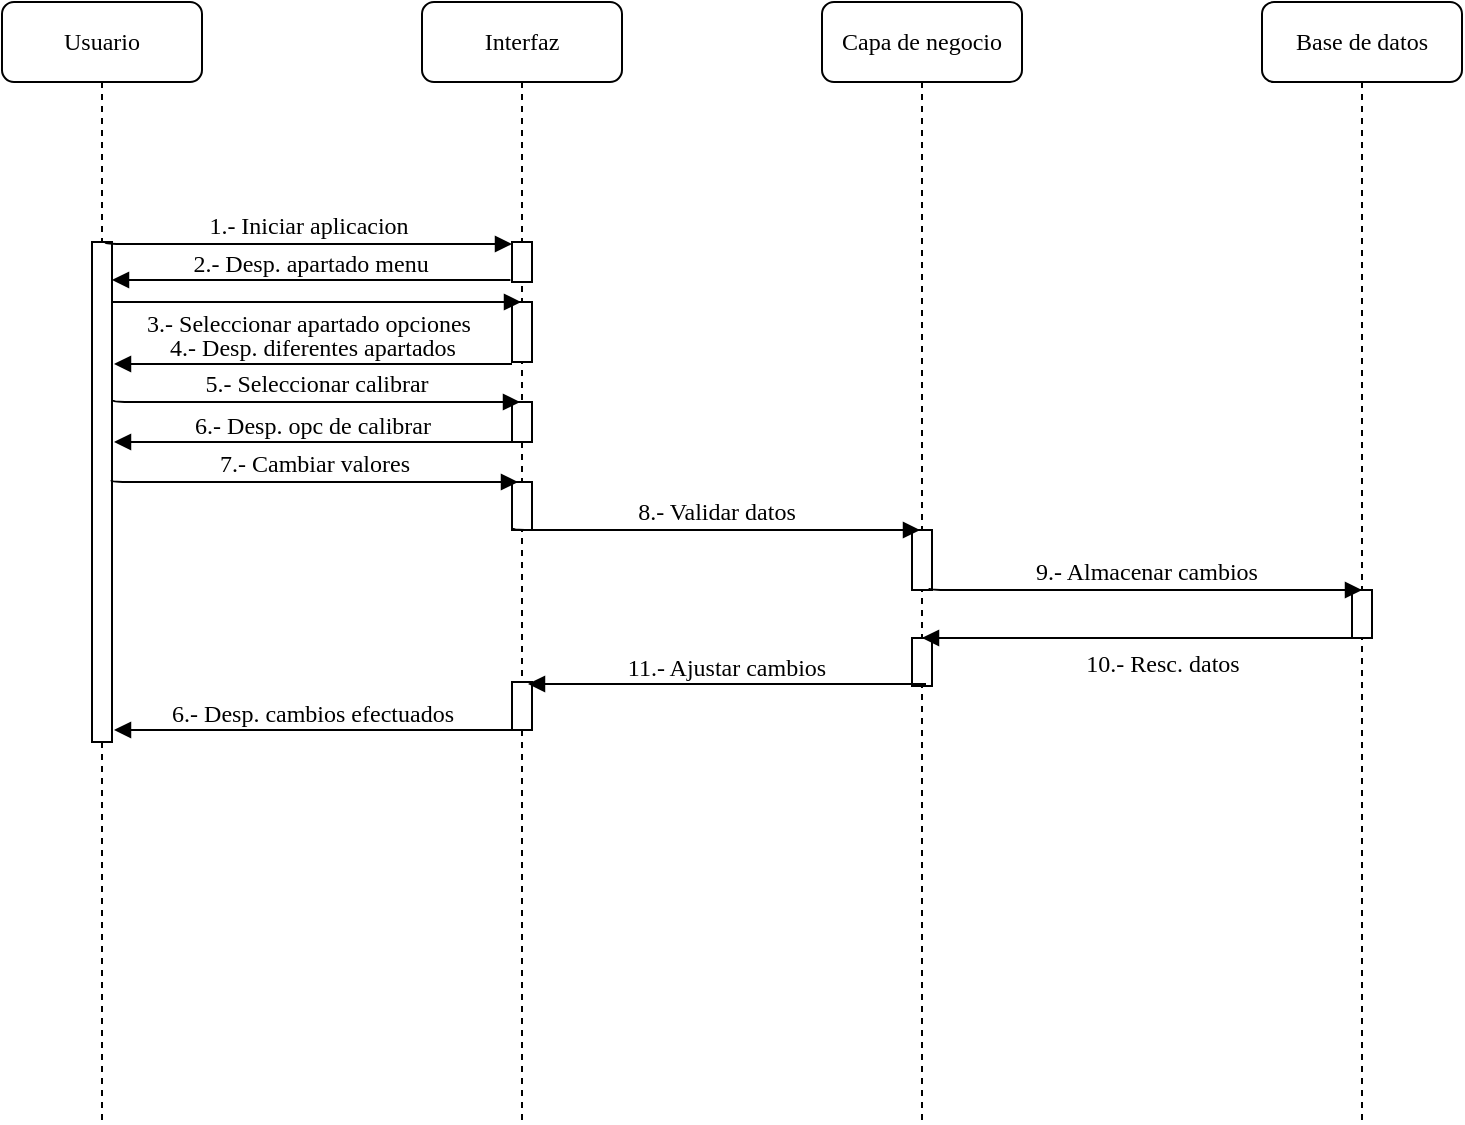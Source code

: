 <mxfile version="24.7.15">
  <diagram name="Página-1" id="nWLG7lNp42WIRt6Slofu">
    <mxGraphModel grid="1" page="1" gridSize="10" guides="1" tooltips="1" connect="1" arrows="1" fold="1" pageScale="1" pageWidth="827" pageHeight="1169" math="0" shadow="0">
      <root>
        <mxCell id="0" />
        <mxCell id="1" parent="0" />
        <mxCell id="TXARMitppGOekWoNEKqO-1" value="Interfaz" style="shape=umlLifeline;perimeter=lifelinePerimeter;whiteSpace=wrap;html=1;container=1;collapsible=0;recursiveResize=0;outlineConnect=0;rounded=1;shadow=0;comic=0;labelBackgroundColor=none;strokeWidth=1;fontFamily=Verdana;fontSize=12;align=center;" vertex="1" parent="1">
          <mxGeometry x="400" y="40" width="100" height="560" as="geometry" />
        </mxCell>
        <mxCell id="H3cCl5--4MaUO_eVsSf0-51" value="" style="html=1;points=[];perimeter=orthogonalPerimeter;rounded=0;shadow=0;comic=0;labelBackgroundColor=none;strokeWidth=1;fontFamily=Verdana;fontSize=12;align=center;" vertex="1" parent="TXARMitppGOekWoNEKqO-1">
          <mxGeometry x="45" y="240" width="10" height="24" as="geometry" />
        </mxCell>
        <mxCell id="F1LPhOpTJhxetsSfTDAT-5" value="6.- Desp. opc de calibrar" style="html=1;verticalAlign=bottom;endArrow=block;labelBackgroundColor=none;fontFamily=Verdana;fontSize=12;edgeStyle=elbowEdgeStyle;elbow=vertical;exitX=-0.08;exitY=1;exitDx=0;exitDy=0;exitPerimeter=0;" edge="1" parent="TXARMitppGOekWoNEKqO-1">
          <mxGeometry x="0.003" y="1" relative="1" as="geometry">
            <mxPoint x="45" y="220" as="sourcePoint" />
            <mxPoint x="-154" y="220" as="targetPoint" />
            <mxPoint as="offset" />
            <Array as="points">
              <mxPoint x="-59" y="220" />
            </Array>
          </mxGeometry>
        </mxCell>
        <mxCell id="0e9V9xjEeiEmC9hKLTCV-9" value="" style="html=1;points=[];perimeter=orthogonalPerimeter;rounded=0;shadow=0;comic=0;labelBackgroundColor=none;strokeWidth=1;fontFamily=Verdana;fontSize=12;align=center;" vertex="1" parent="TXARMitppGOekWoNEKqO-1">
          <mxGeometry x="45" y="340" width="10" height="24" as="geometry" />
        </mxCell>
        <mxCell id="TXARMitppGOekWoNEKqO-8" value="Capa de negocio" style="shape=umlLifeline;perimeter=lifelinePerimeter;whiteSpace=wrap;html=1;container=1;collapsible=0;recursiveResize=0;outlineConnect=0;rounded=1;shadow=0;comic=0;labelBackgroundColor=none;strokeWidth=1;fontFamily=Verdana;fontSize=12;align=center;" vertex="1" parent="1">
          <mxGeometry x="600" y="40" width="100" height="560" as="geometry" />
        </mxCell>
        <mxCell id="F1LPhOpTJhxetsSfTDAT-7" value="" style="html=1;points=[];perimeter=orthogonalPerimeter;rounded=0;shadow=0;comic=0;labelBackgroundColor=none;strokeWidth=1;fontFamily=Verdana;fontSize=12;align=center;" vertex="1" parent="TXARMitppGOekWoNEKqO-8">
          <mxGeometry x="45" y="264" width="10" height="30" as="geometry" />
        </mxCell>
        <mxCell id="0e9V9xjEeiEmC9hKLTCV-6" value="" style="html=1;points=[];perimeter=orthogonalPerimeter;rounded=0;shadow=0;comic=0;labelBackgroundColor=none;strokeWidth=1;fontFamily=Verdana;fontSize=12;align=center;" vertex="1" parent="TXARMitppGOekWoNEKqO-8">
          <mxGeometry x="45" y="318" width="10" height="24" as="geometry" />
        </mxCell>
        <mxCell id="0e9V9xjEeiEmC9hKLTCV-11" value="11.- Ajustar cambios" style="html=1;verticalAlign=bottom;endArrow=block;labelBackgroundColor=none;fontFamily=Verdana;fontSize=12;edgeStyle=elbowEdgeStyle;elbow=vertical;exitX=-0.08;exitY=1;exitDx=0;exitDy=0;exitPerimeter=0;" edge="1" parent="TXARMitppGOekWoNEKqO-8">
          <mxGeometry x="0.003" y="1" relative="1" as="geometry">
            <mxPoint x="52" y="341" as="sourcePoint" />
            <mxPoint x="-147" y="341" as="targetPoint" />
            <mxPoint as="offset" />
            <Array as="points">
              <mxPoint x="-52" y="341" />
            </Array>
          </mxGeometry>
        </mxCell>
        <mxCell id="TXARMitppGOekWoNEKqO-13" value="Base de datos" style="shape=umlLifeline;perimeter=lifelinePerimeter;whiteSpace=wrap;html=1;container=1;collapsible=0;recursiveResize=0;outlineConnect=0;rounded=1;shadow=0;comic=0;labelBackgroundColor=none;strokeWidth=1;fontFamily=Verdana;fontSize=12;align=center;" vertex="1" parent="1">
          <mxGeometry x="820" y="40" width="100" height="560" as="geometry" />
        </mxCell>
        <mxCell id="0e9V9xjEeiEmC9hKLTCV-5" value="" style="html=1;points=[];perimeter=orthogonalPerimeter;rounded=0;shadow=0;comic=0;labelBackgroundColor=none;strokeWidth=1;fontFamily=Verdana;fontSize=12;align=center;" vertex="1" parent="TXARMitppGOekWoNEKqO-13">
          <mxGeometry x="45" y="294" width="10" height="24" as="geometry" />
        </mxCell>
        <mxCell id="TXARMitppGOekWoNEKqO-16" value="Usuario" style="shape=umlLifeline;perimeter=lifelinePerimeter;whiteSpace=wrap;html=1;container=1;collapsible=0;recursiveResize=0;outlineConnect=0;rounded=1;shadow=0;comic=0;labelBackgroundColor=none;strokeWidth=1;fontFamily=Verdana;fontSize=12;align=center;" vertex="1" parent="1">
          <mxGeometry x="190" y="40" width="100" height="560" as="geometry" />
        </mxCell>
        <mxCell id="H3cCl5--4MaUO_eVsSf0-35" value="" style="html=1;points=[];perimeter=orthogonalPerimeter;rounded=0;shadow=0;comic=0;labelBackgroundColor=none;strokeWidth=1;fontFamily=Verdana;fontSize=12;align=center;" vertex="1" parent="1">
          <mxGeometry x="445" y="160" width="10" height="20" as="geometry" />
        </mxCell>
        <mxCell id="H3cCl5--4MaUO_eVsSf0-36" value="" style="html=1;points=[];perimeter=orthogonalPerimeter;rounded=0;shadow=0;comic=0;labelBackgroundColor=none;strokeWidth=1;fontFamily=Verdana;fontSize=12;align=center;" vertex="1" parent="1">
          <mxGeometry x="445" y="190" width="10" height="30" as="geometry" />
        </mxCell>
        <mxCell id="H3cCl5--4MaUO_eVsSf0-43" value="" style="html=1;points=[];perimeter=orthogonalPerimeter;rounded=0;shadow=0;comic=0;labelBackgroundColor=none;strokeWidth=1;fontFamily=Verdana;fontSize=12;align=center;" vertex="1" parent="1">
          <mxGeometry x="235" y="160" width="10" height="250" as="geometry" />
        </mxCell>
        <mxCell id="H3cCl5--4MaUO_eVsSf0-44" value="1.- Iniciar aplicacion" style="html=1;verticalAlign=bottom;endArrow=block;entryX=0;entryY=0;labelBackgroundColor=none;fontFamily=Verdana;fontSize=12;edgeStyle=elbowEdgeStyle;elbow=vertical;exitX=0.68;exitY=-0.003;exitDx=0;exitDy=0;exitPerimeter=0;" edge="1" parent="1">
          <mxGeometry relative="1" as="geometry">
            <mxPoint x="241.8" y="160" as="sourcePoint" />
            <mxPoint as="offset" />
            <mxPoint x="445" y="161.5" as="targetPoint" />
          </mxGeometry>
        </mxCell>
        <mxCell id="H3cCl5--4MaUO_eVsSf0-45" value="3.- Seleccionar apartado opciones" style="html=1;verticalAlign=bottom;endArrow=block;labelBackgroundColor=none;fontFamily=Verdana;fontSize=12;edgeStyle=elbowEdgeStyle;elbow=vertical;exitX=0.96;exitY=0.118;exitDx=0;exitDy=0;exitPerimeter=0;" edge="1" parent="1">
          <mxGeometry x="-0.043" y="-20" relative="1" as="geometry">
            <mxPoint x="244.6" y="190.01" as="sourcePoint" />
            <mxPoint x="449.5" y="190" as="targetPoint" />
            <mxPoint as="offset" />
          </mxGeometry>
        </mxCell>
        <mxCell id="H3cCl5--4MaUO_eVsSf0-46" value="2.- Desp. apartado menu" style="html=1;verticalAlign=bottom;endArrow=block;labelBackgroundColor=none;fontFamily=Verdana;fontSize=12;edgeStyle=elbowEdgeStyle;elbow=vertical;exitX=-0.08;exitY=1;exitDx=0;exitDy=0;exitPerimeter=0;" edge="1" parent="1">
          <mxGeometry x="0.003" y="1" relative="1" as="geometry">
            <mxPoint x="444.2" y="179" as="sourcePoint" />
            <mxPoint x="245" y="179" as="targetPoint" />
            <mxPoint as="offset" />
            <Array as="points">
              <mxPoint x="340" y="179" />
            </Array>
          </mxGeometry>
        </mxCell>
        <mxCell id="F1LPhOpTJhxetsSfTDAT-1" value="4.- Desp. diferentes apartados" style="html=1;verticalAlign=bottom;endArrow=block;labelBackgroundColor=none;fontFamily=Verdana;fontSize=12;edgeStyle=elbowEdgeStyle;elbow=vertical;exitX=-0.08;exitY=1;exitDx=0;exitDy=0;exitPerimeter=0;" edge="1" parent="1">
          <mxGeometry x="0.003" y="1" relative="1" as="geometry">
            <mxPoint x="445" y="221" as="sourcePoint" />
            <mxPoint x="246" y="221" as="targetPoint" />
            <mxPoint as="offset" />
            <Array as="points">
              <mxPoint x="341" y="221" />
            </Array>
          </mxGeometry>
        </mxCell>
        <mxCell id="F1LPhOpTJhxetsSfTDAT-2" value="" style="html=1;points=[];perimeter=orthogonalPerimeter;rounded=0;shadow=0;comic=0;labelBackgroundColor=none;strokeWidth=1;fontFamily=Verdana;fontSize=12;align=center;" vertex="1" parent="1">
          <mxGeometry x="445" y="240" width="10" height="20" as="geometry" />
        </mxCell>
        <mxCell id="F1LPhOpTJhxetsSfTDAT-3" value="5.- Seleccionar calibrar" style="html=1;verticalAlign=bottom;endArrow=block;entryX=0;entryY=0;labelBackgroundColor=none;fontFamily=Verdana;fontSize=12;edgeStyle=elbowEdgeStyle;elbow=vertical;exitX=0.68;exitY=-0.003;exitDx=0;exitDy=0;exitPerimeter=0;" edge="1" parent="1">
          <mxGeometry relative="1" as="geometry">
            <mxPoint x="245.8" y="239" as="sourcePoint" />
            <mxPoint as="offset" />
            <mxPoint x="449" y="240.5" as="targetPoint" />
          </mxGeometry>
        </mxCell>
        <mxCell id="0e9V9xjEeiEmC9hKLTCV-2" value="7.- Cambiar valores" style="html=1;verticalAlign=bottom;endArrow=block;entryX=0;entryY=0;labelBackgroundColor=none;fontFamily=Verdana;fontSize=12;edgeStyle=elbowEdgeStyle;elbow=vertical;exitX=0.68;exitY=-0.003;exitDx=0;exitDy=0;exitPerimeter=0;" edge="1" parent="1">
          <mxGeometry relative="1" as="geometry">
            <mxPoint x="244.8" y="279" as="sourcePoint" />
            <mxPoint as="offset" />
            <mxPoint x="448" y="280.5" as="targetPoint" />
          </mxGeometry>
        </mxCell>
        <mxCell id="0e9V9xjEeiEmC9hKLTCV-3" value="8.- Validar datos" style="html=1;verticalAlign=bottom;endArrow=block;entryX=0;entryY=0;labelBackgroundColor=none;fontFamily=Verdana;fontSize=12;edgeStyle=elbowEdgeStyle;elbow=vertical;exitX=0.68;exitY=-0.003;exitDx=0;exitDy=0;exitPerimeter=0;" edge="1" parent="1">
          <mxGeometry relative="1" as="geometry">
            <mxPoint x="445.8" y="303" as="sourcePoint" />
            <mxPoint as="offset" />
            <mxPoint x="649" y="304.5" as="targetPoint" />
          </mxGeometry>
        </mxCell>
        <mxCell id="0e9V9xjEeiEmC9hKLTCV-4" value="9.- Almacenar cambios" style="html=1;verticalAlign=bottom;endArrow=block;entryX=0.5;entryY=0.021;labelBackgroundColor=none;fontFamily=Verdana;fontSize=12;edgeStyle=elbowEdgeStyle;elbow=vertical;exitX=0.68;exitY=-0.003;exitDx=0;exitDy=0;exitPerimeter=0;entryDx=0;entryDy=0;entryPerimeter=0;" edge="1" parent="1" target="0e9V9xjEeiEmC9hKLTCV-5">
          <mxGeometry relative="1" as="geometry">
            <mxPoint x="653.8" y="333" as="sourcePoint" />
            <mxPoint as="offset" />
            <mxPoint x="857" y="334.5" as="targetPoint" />
          </mxGeometry>
        </mxCell>
        <mxCell id="0e9V9xjEeiEmC9hKLTCV-7" value="10.- Resc. datos" style="html=1;verticalAlign=bottom;endArrow=block;labelBackgroundColor=none;fontFamily=Verdana;fontSize=12;edgeStyle=elbowEdgeStyle;elbow=vertical;exitX=-0.08;exitY=1;exitDx=0;exitDy=0;exitPerimeter=0;" edge="1" parent="1" target="TXARMitppGOekWoNEKqO-8">
          <mxGeometry x="-0.098" y="22" relative="1" as="geometry">
            <mxPoint x="869" y="358" as="sourcePoint" />
            <mxPoint x="670" y="358" as="targetPoint" />
            <mxPoint as="offset" />
            <Array as="points" />
          </mxGeometry>
        </mxCell>
        <mxCell id="0e9V9xjEeiEmC9hKLTCV-12" value="6.- Desp. cambios efectuados" style="html=1;verticalAlign=bottom;endArrow=block;labelBackgroundColor=none;fontFamily=Verdana;fontSize=12;edgeStyle=elbowEdgeStyle;elbow=vertical;exitX=-0.08;exitY=1;exitDx=0;exitDy=0;exitPerimeter=0;" edge="1" parent="1">
          <mxGeometry x="0.003" y="1" relative="1" as="geometry">
            <mxPoint x="445" y="404" as="sourcePoint" />
            <mxPoint x="246" y="404" as="targetPoint" />
            <mxPoint as="offset" />
            <Array as="points">
              <mxPoint x="341" y="404" />
            </Array>
          </mxGeometry>
        </mxCell>
      </root>
    </mxGraphModel>
  </diagram>
</mxfile>
